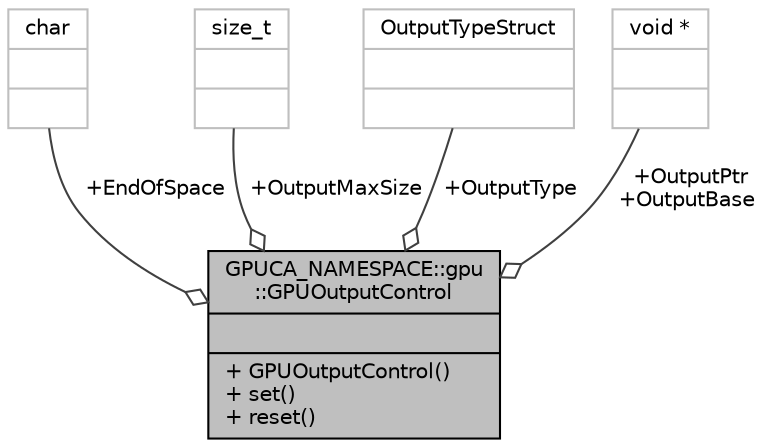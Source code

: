 digraph "GPUCA_NAMESPACE::gpu::GPUOutputControl"
{
 // INTERACTIVE_SVG=YES
  bgcolor="transparent";
  edge [fontname="Helvetica",fontsize="10",labelfontname="Helvetica",labelfontsize="10"];
  node [fontname="Helvetica",fontsize="10",shape=record];
  Node1 [label="{GPUCA_NAMESPACE::gpu\l::GPUOutputControl\n||+ GPUOutputControl()\l+ set()\l+ reset()\l}",height=0.2,width=0.4,color="black", fillcolor="grey75", style="filled", fontcolor="black"];
  Node2 -> Node1 [color="grey25",fontsize="10",style="solid",label=" +EndOfSpace" ,arrowhead="odiamond",fontname="Helvetica"];
  Node2 [label="{char\n||}",height=0.2,width=0.4,color="grey75"];
  Node3 -> Node1 [color="grey25",fontsize="10",style="solid",label=" +OutputMaxSize" ,arrowhead="odiamond",fontname="Helvetica"];
  Node3 [label="{size_t\n||}",height=0.2,width=0.4,color="grey75"];
  Node4 -> Node1 [color="grey25",fontsize="10",style="solid",label=" +OutputType" ,arrowhead="odiamond",fontname="Helvetica"];
  Node4 [label="{OutputTypeStruct\n||}",height=0.2,width=0.4,color="grey75"];
  Node5 -> Node1 [color="grey25",fontsize="10",style="solid",label=" +OutputPtr\n+OutputBase" ,arrowhead="odiamond",fontname="Helvetica"];
  Node5 [label="{void *\n||}",height=0.2,width=0.4,color="grey75"];
}
